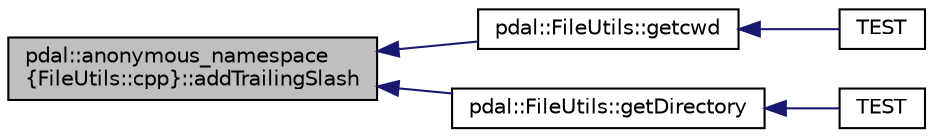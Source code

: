 digraph "pdal::anonymous_namespace{FileUtils::cpp}::addTrailingSlash"
{
  edge [fontname="Helvetica",fontsize="10",labelfontname="Helvetica",labelfontsize="10"];
  node [fontname="Helvetica",fontsize="10",shape=record];
  rankdir="LR";
  Node1 [label="pdal::anonymous_namespace\l\{FileUtils::cpp\}::addTrailingSlash",height=0.2,width=0.4,color="black", fillcolor="grey75", style="filled", fontcolor="black"];
  Node1 -> Node2 [dir="back",color="midnightblue",fontsize="10",style="solid",fontname="Helvetica"];
  Node2 [label="pdal::FileUtils::getcwd",height=0.2,width=0.4,color="black", fillcolor="white", style="filled",URL="$namespacepdal_1_1FileUtils.html#aaefff27887e79bd57731bd3b79d988d2"];
  Node2 -> Node3 [dir="back",color="midnightblue",fontsize="10",style="solid",fontname="Helvetica"];
  Node3 [label="TEST",height=0.2,width=0.4,color="black", fillcolor="white", style="filled",URL="$FileUtilsTest_8cpp.html#a6536e2f31d74033474e7fe36f3f28d38"];
  Node1 -> Node4 [dir="back",color="midnightblue",fontsize="10",style="solid",fontname="Helvetica"];
  Node4 [label="pdal::FileUtils::getDirectory",height=0.2,width=0.4,color="black", fillcolor="white", style="filled",URL="$namespacepdal_1_1FileUtils.html#a91f713b85c7b5a9d14174f5a4e313a9c"];
  Node4 -> Node5 [dir="back",color="midnightblue",fontsize="10",style="solid",fontname="Helvetica"];
  Node5 [label="TEST",height=0.2,width=0.4,color="black", fillcolor="white", style="filled",URL="$FileUtilsTest_8cpp.html#a43c3be9afea9676ad25b25c32c234499"];
}
